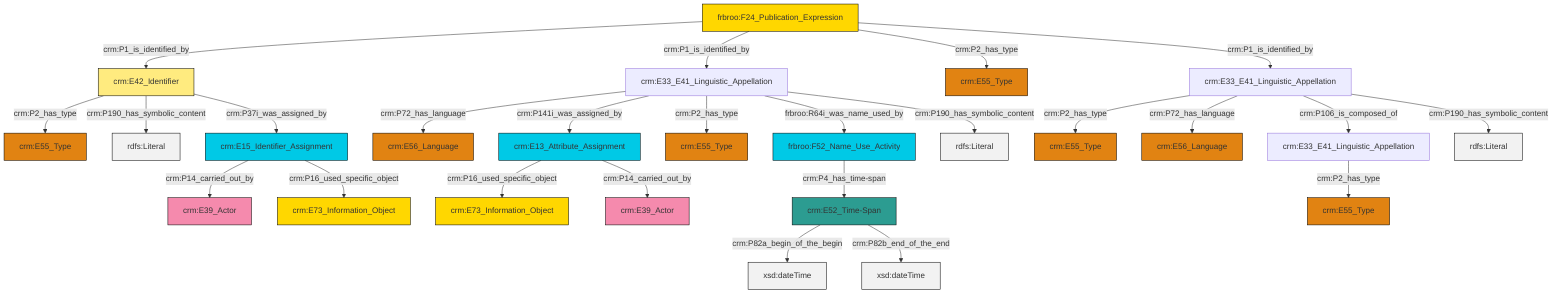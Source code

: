 graph TD
classDef Literal fill:#f2f2f2,stroke:#000000;
classDef CRM_Entity fill:#FFFFFF,stroke:#000000;
classDef Temporal_Entity fill:#00C9E6, stroke:#000000;
classDef Type fill:#E18312, stroke:#000000;
classDef Time-Span fill:#2C9C91, stroke:#000000;
classDef Appellation fill:#FFEB7F, stroke:#000000;
classDef Place fill:#008836, stroke:#000000;
classDef Persistent_Item fill:#B266B2, stroke:#000000;
classDef Conceptual_Object fill:#FFD700, stroke:#000000;
classDef Physical_Thing fill:#D2B48C, stroke:#000000;
classDef Actor fill:#f58aad, stroke:#000000;
classDef PC_Classes fill:#4ce600, stroke:#000000;
classDef Multi fill:#cccccc,stroke:#000000;

0["crm:E33_E41_Linguistic_Appellation"]:::Default -->|crm:P2_has_type| 1["crm:E55_Type"]:::Type
2["crm:E52_Time-Span"]:::Time-Span -->|crm:P82a_begin_of_the_begin| 3[xsd:dateTime]:::Literal
4["crm:E42_Identifier"]:::Appellation -->|crm:P2_has_type| 11["crm:E55_Type"]:::Type
17["crm:E33_E41_Linguistic_Appellation"]:::Default -->|crm:P72_has_language| 18["crm:E56_Language"]:::Type
0["crm:E33_E41_Linguistic_Appellation"]:::Default -->|crm:P72_has_language| 19["crm:E56_Language"]:::Type
17["crm:E33_E41_Linguistic_Appellation"]:::Default -->|crm:P141i_was_assigned_by| 12["crm:E13_Attribute_Assignment"]:::Temporal_Entity
17["crm:E33_E41_Linguistic_Appellation"]:::Default -->|crm:P2_has_type| 25["crm:E55_Type"]:::Type
0["crm:E33_E41_Linguistic_Appellation"]:::Default -->|crm:P106_is_composed_of| 21["crm:E33_E41_Linguistic_Appellation"]:::Default
2["crm:E52_Time-Span"]:::Time-Span -->|crm:P82b_end_of_the_end| 27[xsd:dateTime]:::Literal
6["frbroo:F24_Publication_Expression"]:::Conceptual_Object -->|crm:P1_is_identified_by| 4["crm:E42_Identifier"]:::Appellation
17["crm:E33_E41_Linguistic_Appellation"]:::Default -->|frbroo:R64i_was_name_used_by| 23["frbroo:F52_Name_Use_Activity"]:::Temporal_Entity
4["crm:E42_Identifier"]:::Appellation -->|crm:P190_has_symbolic_content| 34[rdfs:Literal]:::Literal
4["crm:E42_Identifier"]:::Appellation -->|crm:P37i_was_assigned_by| 35["crm:E15_Identifier_Assignment"]:::Temporal_Entity
6["frbroo:F24_Publication_Expression"]:::Conceptual_Object -->|crm:P1_is_identified_by| 17["crm:E33_E41_Linguistic_Appellation"]:::Default
35["crm:E15_Identifier_Assignment"]:::Temporal_Entity -->|crm:P14_carried_out_by| 8["crm:E39_Actor"]:::Actor
23["frbroo:F52_Name_Use_Activity"]:::Temporal_Entity -->|crm:P4_has_time-span| 2["crm:E52_Time-Span"]:::Time-Span
0["crm:E33_E41_Linguistic_Appellation"]:::Default -->|crm:P190_has_symbolic_content| 36[rdfs:Literal]:::Literal
6["frbroo:F24_Publication_Expression"]:::Conceptual_Object -->|crm:P2_has_type| 38["crm:E55_Type"]:::Type
17["crm:E33_E41_Linguistic_Appellation"]:::Default -->|crm:P190_has_symbolic_content| 40[rdfs:Literal]:::Literal
21["crm:E33_E41_Linguistic_Appellation"]:::Default -->|crm:P2_has_type| 32["crm:E55_Type"]:::Type
6["frbroo:F24_Publication_Expression"]:::Conceptual_Object -->|crm:P1_is_identified_by| 0["crm:E33_E41_Linguistic_Appellation"]:::Default
12["crm:E13_Attribute_Assignment"]:::Temporal_Entity -->|crm:P16_used_specific_object| 28["crm:E73_Information_Object"]:::Conceptual_Object
12["crm:E13_Attribute_Assignment"]:::Temporal_Entity -->|crm:P14_carried_out_by| 14["crm:E39_Actor"]:::Actor
35["crm:E15_Identifier_Assignment"]:::Temporal_Entity -->|crm:P16_used_specific_object| 43["crm:E73_Information_Object"]:::Conceptual_Object